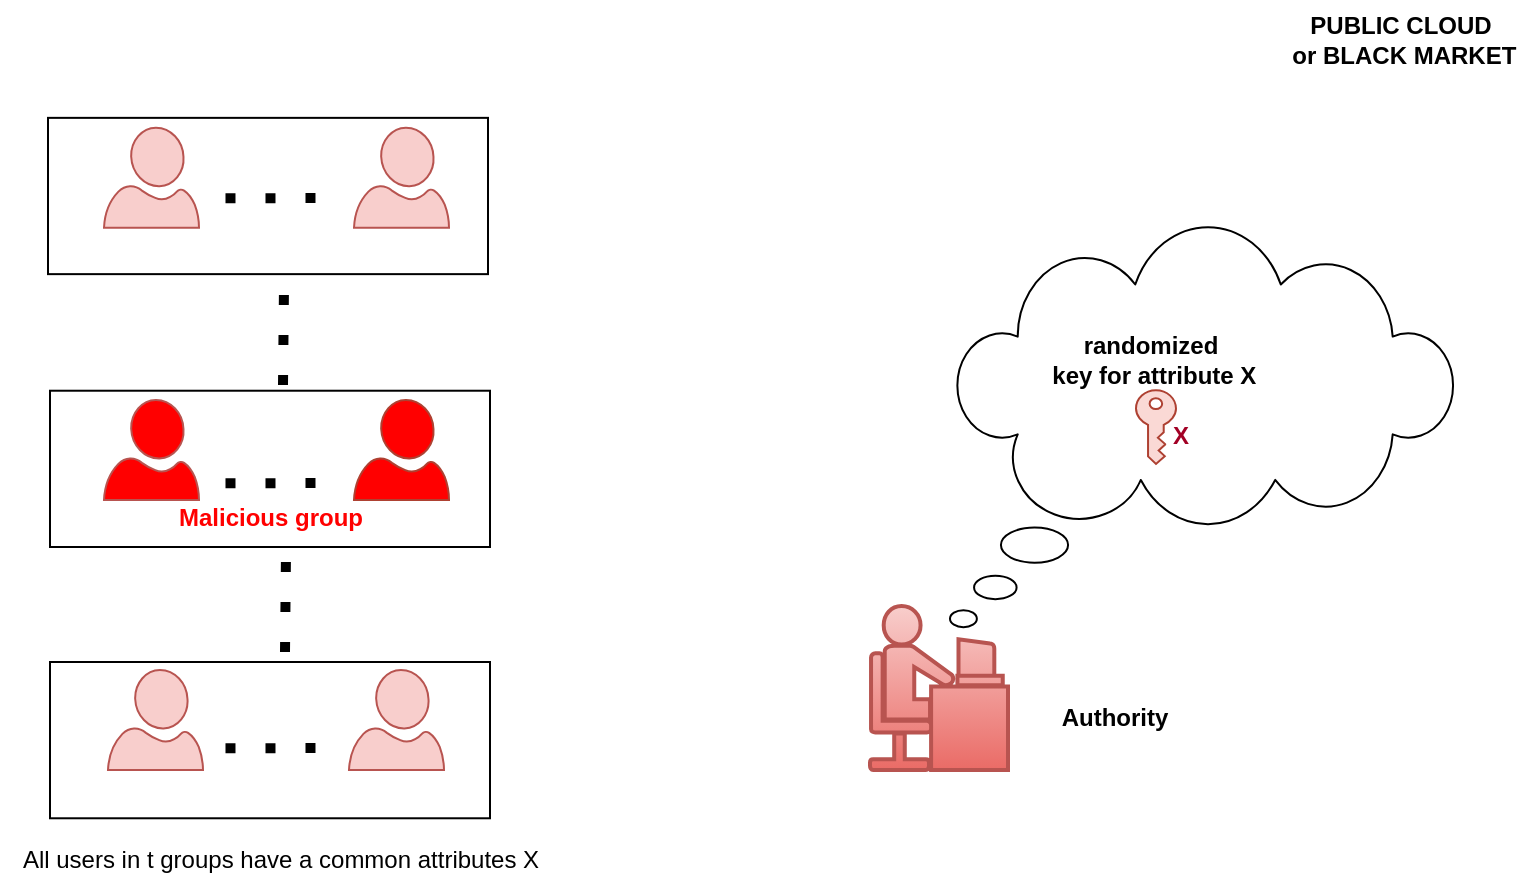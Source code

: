 <mxfile version="26.1.1">
  <diagram name="Page-1" id="iNv-rYqBdV9eewJ0w_0u">
    <mxGraphModel dx="1783" dy="551" grid="1" gridSize="10" guides="1" tooltips="1" connect="1" arrows="1" fold="1" page="1" pageScale="1" pageWidth="827" pageHeight="1169" math="0" shadow="0">
      <root>
        <mxCell id="0" />
        <mxCell id="1" parent="0" />
        <mxCell id="Tk-aLL4FKmr5D07AJqrm-2" value="" style="whiteSpace=wrap;html=1;shape=mxgraph.basic.cloud_callout" vertex="1" parent="1">
          <mxGeometry x="470" y="363.58" width="253" height="200" as="geometry" />
        </mxCell>
        <mxCell id="r3IqpD6B1Du6_-x1D-pc-58" value="" style="rounded=0;whiteSpace=wrap;html=1;" parent="1" vertex="1">
          <mxGeometry x="20" y="581" width="220" height="78.14" as="geometry" />
        </mxCell>
        <mxCell id="r3IqpD6B1Du6_-x1D-pc-57" value="" style="rounded=0;whiteSpace=wrap;html=1;" parent="1" vertex="1">
          <mxGeometry x="20" y="445.36" width="220" height="78.14" as="geometry" />
        </mxCell>
        <mxCell id="r3IqpD6B1Du6_-x1D-pc-56" value="" style="rounded=0;whiteSpace=wrap;html=1;" parent="1" vertex="1">
          <mxGeometry x="19" y="308.93" width="220" height="78.14" as="geometry" />
        </mxCell>
        <mxCell id="r3IqpD6B1Du6_-x1D-pc-3" value="" style="verticalLabelPosition=bottom;html=1;verticalAlign=top;align=center;strokeColor=#ae4132;fillColor=#FF0000;shape=mxgraph.azure.user;" parent="1" vertex="1">
          <mxGeometry x="172" y="450" width="47.5" height="50" as="geometry" />
        </mxCell>
        <mxCell id="r3IqpD6B1Du6_-x1D-pc-4" value="" style="verticalLabelPosition=bottom;html=1;verticalAlign=top;align=center;strokeColor=#b85450;fillColor=#f8cecc;shape=mxgraph.azure.user;" parent="1" vertex="1">
          <mxGeometry x="169.5" y="585" width="47.5" height="50" as="geometry" />
        </mxCell>
        <mxCell id="r3IqpD6B1Du6_-x1D-pc-6" value="" style="sketch=0;pointerEvents=1;shadow=0;dashed=0;html=1;strokeColor=#ae4132;labelPosition=center;verticalLabelPosition=bottom;verticalAlign=top;outlineConnect=0;align=center;shape=mxgraph.office.security.key_permissions;fillColor=#fad9d5;rotation=0;" parent="1" vertex="1">
          <mxGeometry x="563" y="445.15" width="20" height="36.85" as="geometry" />
        </mxCell>
        <mxCell id="r3IqpD6B1Du6_-x1D-pc-7" value="PUBLIC CLOUD&lt;div&gt;&amp;nbsp;or BLACK MARKET&lt;/div&gt;" style="text;html=1;align=center;verticalAlign=middle;resizable=0;points=[];autosize=1;strokeColor=none;fillColor=none;fontStyle=1" parent="1" vertex="1">
          <mxGeometry x="630" y="250.0" width="130" height="40" as="geometry" />
        </mxCell>
        <mxCell id="r3IqpD6B1Du6_-x1D-pc-8" value="randomized&lt;div&gt;&amp;nbsp;key for attribute X&lt;/div&gt;" style="text;html=1;align=center;verticalAlign=middle;resizable=0;points=[];autosize=1;strokeColor=none;fillColor=none;fontStyle=1" parent="1" vertex="1">
          <mxGeometry x="510" y="410" width="120" height="40" as="geometry" />
        </mxCell>
        <mxCell id="r3IqpD6B1Du6_-x1D-pc-15" value="&lt;span style=&quot;color: rgb(255, 0, 0);&quot;&gt;Malicious group&lt;/span&gt;" style="text;html=1;align=center;verticalAlign=middle;resizable=0;points=[];autosize=1;strokeColor=none;fillColor=none;fontStyle=1" parent="1" vertex="1">
          <mxGeometry x="75" y="493.5" width="110" height="30" as="geometry" />
        </mxCell>
        <mxCell id="r3IqpD6B1Du6_-x1D-pc-16" value="" style="verticalLabelPosition=bottom;html=1;verticalAlign=top;align=center;strokeColor=#b85450;fillColor=#f8cecc;shape=mxgraph.azure.user;" parent="1" vertex="1">
          <mxGeometry x="172" y="313.86" width="47.5" height="50" as="geometry" />
        </mxCell>
        <mxCell id="r3IqpD6B1Du6_-x1D-pc-18" value="" style="shape=mxgraph.cisco.people.androgenous_person;html=1;pointerEvents=1;dashed=0;fillColor=#f8cecc;strokeColor=#b85450;strokeWidth=2;verticalLabelPosition=bottom;verticalAlign=top;align=center;outlineConnect=0;gradientColor=#ea6b66;" parent="1" vertex="1">
          <mxGeometry x="430" y="553" width="69" height="82" as="geometry" />
        </mxCell>
        <mxCell id="r3IqpD6B1Du6_-x1D-pc-19" value="&lt;font color=&quot;#a20025&quot;&gt;X&lt;/font&gt;" style="text;html=1;align=center;verticalAlign=middle;resizable=0;points=[];autosize=1;strokeColor=none;fillColor=none;fontStyle=1" parent="1" vertex="1">
          <mxGeometry x="569.5" y="453.42" width="30" height="30" as="geometry" />
        </mxCell>
        <mxCell id="r3IqpD6B1Du6_-x1D-pc-36" value="Authority" style="text;html=1;align=center;verticalAlign=middle;resizable=0;points=[];autosize=1;strokeColor=none;fillColor=none;fontStyle=1" parent="1" vertex="1">
          <mxGeometry x="517" y="594" width="70" height="30" as="geometry" />
        </mxCell>
        <mxCell id="r3IqpD6B1Du6_-x1D-pc-37" value="" style="endArrow=none;dashed=1;html=1;dashPattern=1 3;strokeWidth=5;rounded=0;" parent="1" edge="1">
          <mxGeometry width="50" height="50" relative="1" as="geometry">
            <mxPoint x="137.5" y="576" as="sourcePoint" />
            <mxPoint x="138" y="526" as="targetPoint" />
          </mxGeometry>
        </mxCell>
        <mxCell id="r3IqpD6B1Du6_-x1D-pc-38" value="" style="endArrow=none;dashed=1;html=1;dashPattern=1 3;strokeWidth=5;rounded=0;" parent="1" edge="1">
          <mxGeometry width="50" height="50" relative="1" as="geometry">
            <mxPoint x="136.5" y="442.5" as="sourcePoint" />
            <mxPoint x="137" y="392.5" as="targetPoint" />
          </mxGeometry>
        </mxCell>
        <mxCell id="r3IqpD6B1Du6_-x1D-pc-43" value="" style="verticalLabelPosition=bottom;html=1;verticalAlign=top;align=center;strokeColor=#b85450;fillColor=#f8cecc;shape=mxgraph.azure.user;" parent="1" vertex="1">
          <mxGeometry x="47" y="313.86" width="47.5" height="50" as="geometry" />
        </mxCell>
        <mxCell id="r3IqpD6B1Du6_-x1D-pc-47" value="" style="verticalLabelPosition=bottom;html=1;verticalAlign=top;align=center;strokeColor=#b85450;fillColor=#FF0000;shape=mxgraph.azure.user;" parent="1" vertex="1">
          <mxGeometry x="47" y="450" width="47.5" height="50" as="geometry" />
        </mxCell>
        <mxCell id="r3IqpD6B1Du6_-x1D-pc-49" value="" style="verticalLabelPosition=bottom;html=1;verticalAlign=top;align=center;strokeColor=#b85450;fillColor=#f8cecc;shape=mxgraph.azure.user;" parent="1" vertex="1">
          <mxGeometry x="49" y="585" width="47.5" height="50" as="geometry" />
        </mxCell>
        <mxCell id="r3IqpD6B1Du6_-x1D-pc-53" value="" style="endArrow=none;dashed=1;html=1;dashPattern=1 3;strokeWidth=5;rounded=0;" parent="1" edge="1">
          <mxGeometry width="50" height="50" relative="1" as="geometry">
            <mxPoint x="107.75" y="349.14" as="sourcePoint" />
            <mxPoint x="158.25" y="349" as="targetPoint" />
          </mxGeometry>
        </mxCell>
        <mxCell id="r3IqpD6B1Du6_-x1D-pc-54" value="" style="endArrow=none;dashed=1;html=1;dashPattern=1 3;strokeWidth=5;rounded=0;" parent="1" edge="1">
          <mxGeometry width="50" height="50" relative="1" as="geometry">
            <mxPoint x="107.75" y="491.64" as="sourcePoint" />
            <mxPoint x="158.25" y="491.5" as="targetPoint" />
          </mxGeometry>
        </mxCell>
        <mxCell id="r3IqpD6B1Du6_-x1D-pc-55" value="" style="endArrow=none;dashed=1;html=1;dashPattern=1 3;strokeWidth=5;rounded=0;" parent="1" edge="1">
          <mxGeometry width="50" height="50" relative="1" as="geometry">
            <mxPoint x="107.75" y="624.14" as="sourcePoint" />
            <mxPoint x="158.25" y="624" as="targetPoint" />
          </mxGeometry>
        </mxCell>
        <mxCell id="Tk-aLL4FKmr5D07AJqrm-1" value="All users in t groups have a common attributes X" style="text;html=1;align=center;verticalAlign=middle;resizable=0;points=[];autosize=1;strokeColor=none;fillColor=none;" vertex="1" parent="1">
          <mxGeometry x="-5" y="665" width="280" height="30" as="geometry" />
        </mxCell>
      </root>
    </mxGraphModel>
  </diagram>
</mxfile>
